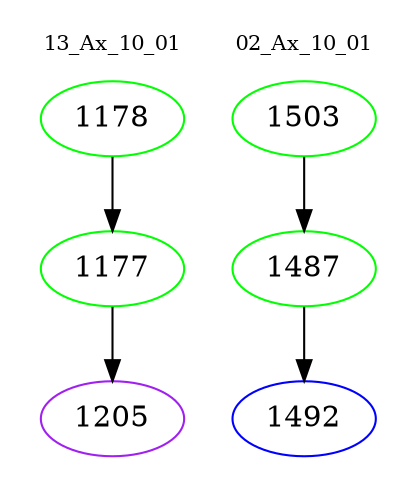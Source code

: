 digraph{
subgraph cluster_0 {
color = white
label = "13_Ax_10_01";
fontsize=10;
T0_1178 [label="1178", color="green"]
T0_1178 -> T0_1177 [color="black"]
T0_1177 [label="1177", color="green"]
T0_1177 -> T0_1205 [color="black"]
T0_1205 [label="1205", color="purple"]
}
subgraph cluster_1 {
color = white
label = "02_Ax_10_01";
fontsize=10;
T1_1503 [label="1503", color="green"]
T1_1503 -> T1_1487 [color="black"]
T1_1487 [label="1487", color="green"]
T1_1487 -> T1_1492 [color="black"]
T1_1492 [label="1492", color="blue"]
}
}
